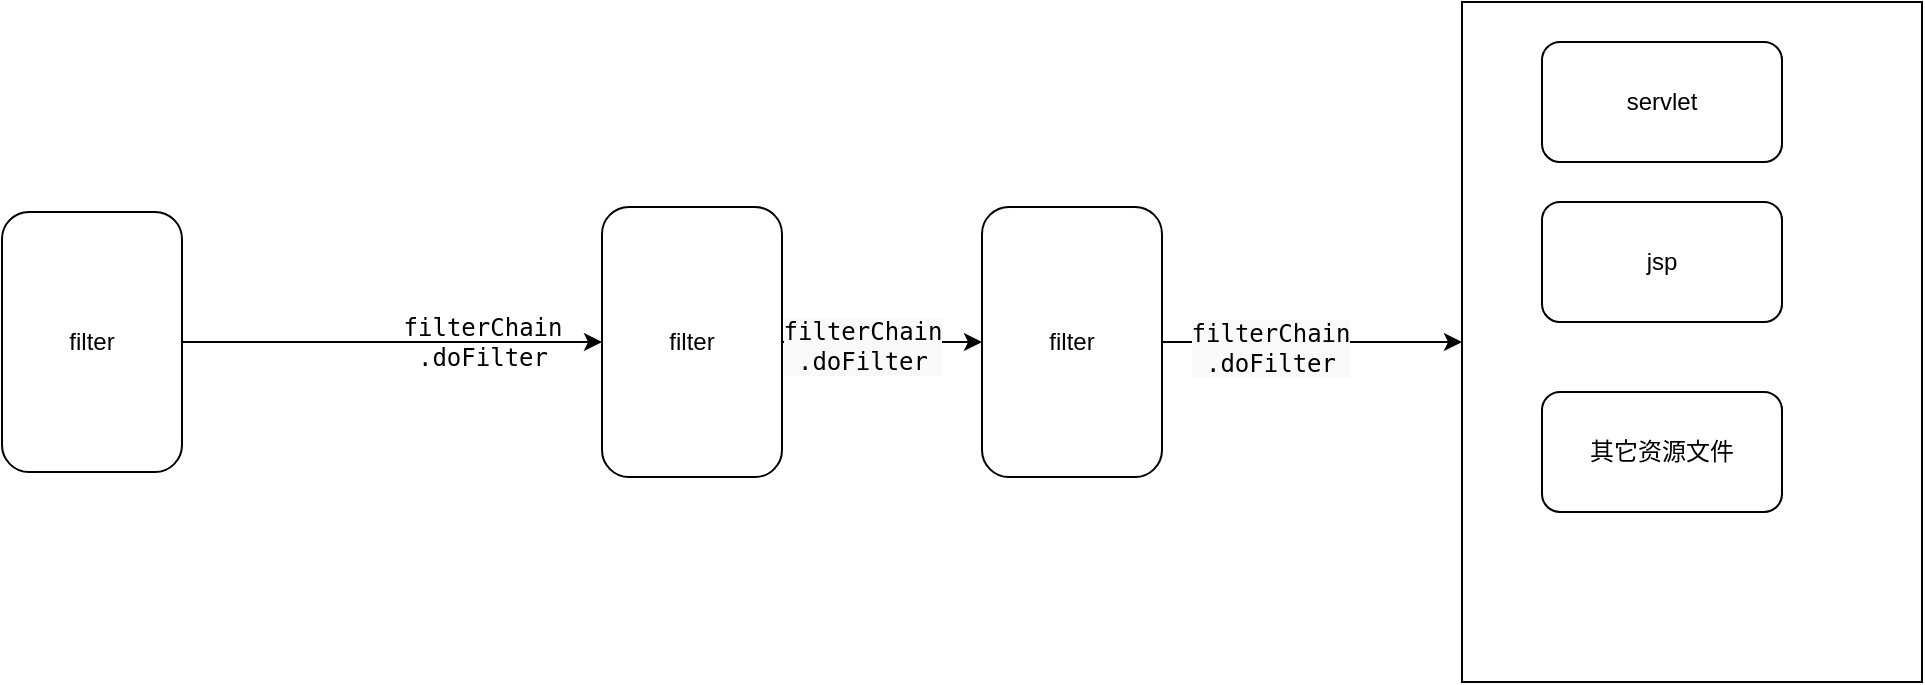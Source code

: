 <mxfile version="13.9.9" type="device"><diagram id="yS_sCoOdh7wrT_G6_3-t" name="Page-1"><mxGraphModel dx="1173" dy="948" grid="1" gridSize="10" guides="1" tooltips="1" connect="1" arrows="1" fold="1" page="1" pageScale="1" pageWidth="1654" pageHeight="2336" math="0" shadow="0"><root><mxCell id="0"/><mxCell id="1" parent="0"/><mxCell id="-G82QTUbXku3xrPXa9zA-8" style="edgeStyle=orthogonalEdgeStyle;rounded=0;orthogonalLoop=1;jettySize=auto;html=1;" edge="1" parent="1" source="-G82QTUbXku3xrPXa9zA-1" target="-G82QTUbXku3xrPXa9zA-2"><mxGeometry relative="1" as="geometry"/></mxCell><mxCell id="-G82QTUbXku3xrPXa9zA-1" value="filter" style="rounded=1;whiteSpace=wrap;html=1;" vertex="1" parent="1"><mxGeometry x="40" y="905" width="90" height="130" as="geometry"/></mxCell><mxCell id="-G82QTUbXku3xrPXa9zA-9" style="edgeStyle=orthogonalEdgeStyle;rounded=0;orthogonalLoop=1;jettySize=auto;html=1;" edge="1" parent="1" source="-G82QTUbXku3xrPXa9zA-2" target="-G82QTUbXku3xrPXa9zA-3"><mxGeometry relative="1" as="geometry"/></mxCell><mxCell id="-G82QTUbXku3xrPXa9zA-12" value="&lt;pre class=&quot;codeBox&quot; style=&quot;font-size: 12px ; background-color: rgb(248 , 249 , 250)&quot;&gt;filterChain&lt;br&gt;.doFilter&lt;/pre&gt;" style="edgeLabel;html=1;align=center;verticalAlign=middle;resizable=0;points=[];" vertex="1" connectable="0" parent="-G82QTUbXku3xrPXa9zA-9"><mxGeometry x="-0.208" y="-2" relative="1" as="geometry"><mxPoint as="offset"/></mxGeometry></mxCell><mxCell id="-G82QTUbXku3xrPXa9zA-2" value="filter" style="rounded=1;whiteSpace=wrap;html=1;" vertex="1" parent="1"><mxGeometry x="340" y="902.5" width="90" height="135" as="geometry"/></mxCell><mxCell id="-G82QTUbXku3xrPXa9zA-10" style="edgeStyle=orthogonalEdgeStyle;rounded=0;orthogonalLoop=1;jettySize=auto;html=1;" edge="1" parent="1" source="-G82QTUbXku3xrPXa9zA-3" target="-G82QTUbXku3xrPXa9zA-4"><mxGeometry relative="1" as="geometry"/></mxCell><mxCell id="-G82QTUbXku3xrPXa9zA-13" value="&lt;pre class=&quot;codeBox&quot; style=&quot;font-size: 12px ; background-color: rgb(248 , 249 , 250)&quot;&gt;filterChain&lt;br&gt;.doFilter&lt;/pre&gt;" style="edgeLabel;html=1;align=center;verticalAlign=middle;resizable=0;points=[];" vertex="1" connectable="0" parent="-G82QTUbXku3xrPXa9zA-10"><mxGeometry x="-0.288" y="-3" relative="1" as="geometry"><mxPoint as="offset"/></mxGeometry></mxCell><mxCell id="-G82QTUbXku3xrPXa9zA-3" value="filter" style="rounded=1;whiteSpace=wrap;html=1;" vertex="1" parent="1"><mxGeometry x="530" y="902.5" width="90" height="135" as="geometry"/></mxCell><mxCell id="-G82QTUbXku3xrPXa9zA-4" value="" style="rounded=0;whiteSpace=wrap;html=1;" vertex="1" parent="1"><mxGeometry x="770" y="800" width="230" height="340" as="geometry"/></mxCell><mxCell id="-G82QTUbXku3xrPXa9zA-5" value="servlet" style="rounded=1;whiteSpace=wrap;html=1;" vertex="1" parent="1"><mxGeometry x="810" y="820" width="120" height="60" as="geometry"/></mxCell><mxCell id="-G82QTUbXku3xrPXa9zA-6" value="jsp" style="rounded=1;whiteSpace=wrap;html=1;" vertex="1" parent="1"><mxGeometry x="810" y="900" width="120" height="60" as="geometry"/></mxCell><mxCell id="-G82QTUbXku3xrPXa9zA-7" value="其它资源文件" style="rounded=1;whiteSpace=wrap;html=1;" vertex="1" parent="1"><mxGeometry x="810" y="995" width="120" height="60" as="geometry"/></mxCell><mxCell id="-G82QTUbXku3xrPXa9zA-11" value="&lt;pre class=&quot;codeBox&quot;&gt;filterChain&lt;br/&gt;.doFilter&lt;/pre&gt;" style="text;html=1;align=center;verticalAlign=middle;resizable=0;points=[];autosize=1;" vertex="1" parent="1"><mxGeometry x="235" y="940" width="90" height="60" as="geometry"/></mxCell></root></mxGraphModel></diagram></mxfile>